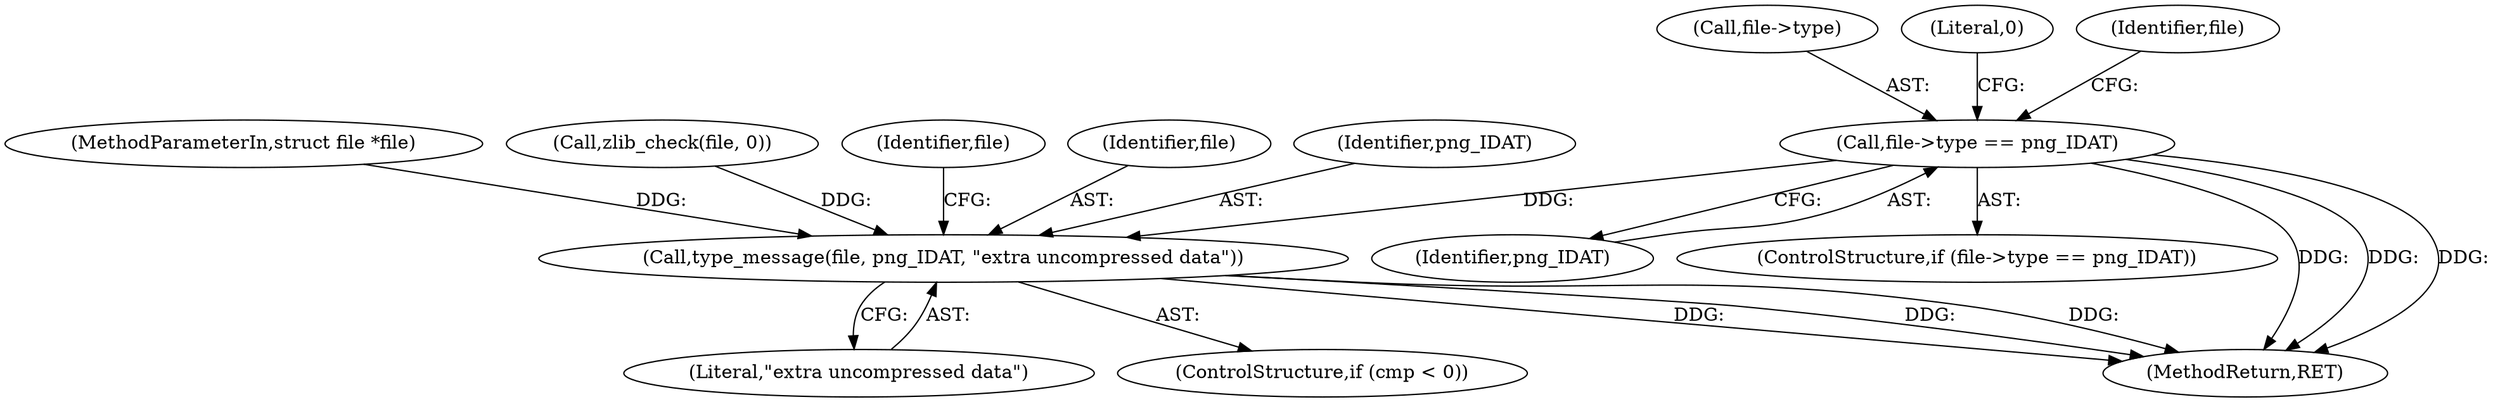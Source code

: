 digraph "0_Android_9d4853418ab2f754c2b63e091c29c5529b8b86ca_171@pointer" {
"1000185" [label="(Call,file->type == png_IDAT)"];
"1000226" [label="(Call,type_message(file, png_IDAT, \"extra uncompressed data\"))"];
"1000229" [label="(Literal,\"extra uncompressed data\")"];
"1000115" [label="(MethodParameterIn,struct file *file)"];
"1000222" [label="(ControlStructure,if (cmp < 0))"];
"1000189" [label="(Identifier,png_IDAT)"];
"1000184" [label="(ControlStructure,if (file->type == png_IDAT))"];
"1000186" [label="(Call,file->type)"];
"1000197" [label="(Call,zlib_check(file, 0))"];
"1000296" [label="(MethodReturn,RET)"];
"1000241" [label="(Identifier,file)"];
"1000227" [label="(Identifier,file)"];
"1000226" [label="(Call,type_message(file, png_IDAT, \"extra uncompressed data\"))"];
"1000191" [label="(Literal,0)"];
"1000228" [label="(Identifier,png_IDAT)"];
"1000185" [label="(Call,file->type == png_IDAT)"];
"1000194" [label="(Identifier,file)"];
"1000185" -> "1000184"  [label="AST: "];
"1000185" -> "1000189"  [label="CFG: "];
"1000186" -> "1000185"  [label="AST: "];
"1000189" -> "1000185"  [label="AST: "];
"1000191" -> "1000185"  [label="CFG: "];
"1000194" -> "1000185"  [label="CFG: "];
"1000185" -> "1000296"  [label="DDG: "];
"1000185" -> "1000296"  [label="DDG: "];
"1000185" -> "1000296"  [label="DDG: "];
"1000185" -> "1000226"  [label="DDG: "];
"1000226" -> "1000222"  [label="AST: "];
"1000226" -> "1000229"  [label="CFG: "];
"1000227" -> "1000226"  [label="AST: "];
"1000228" -> "1000226"  [label="AST: "];
"1000229" -> "1000226"  [label="AST: "];
"1000241" -> "1000226"  [label="CFG: "];
"1000226" -> "1000296"  [label="DDG: "];
"1000226" -> "1000296"  [label="DDG: "];
"1000226" -> "1000296"  [label="DDG: "];
"1000197" -> "1000226"  [label="DDG: "];
"1000115" -> "1000226"  [label="DDG: "];
}
